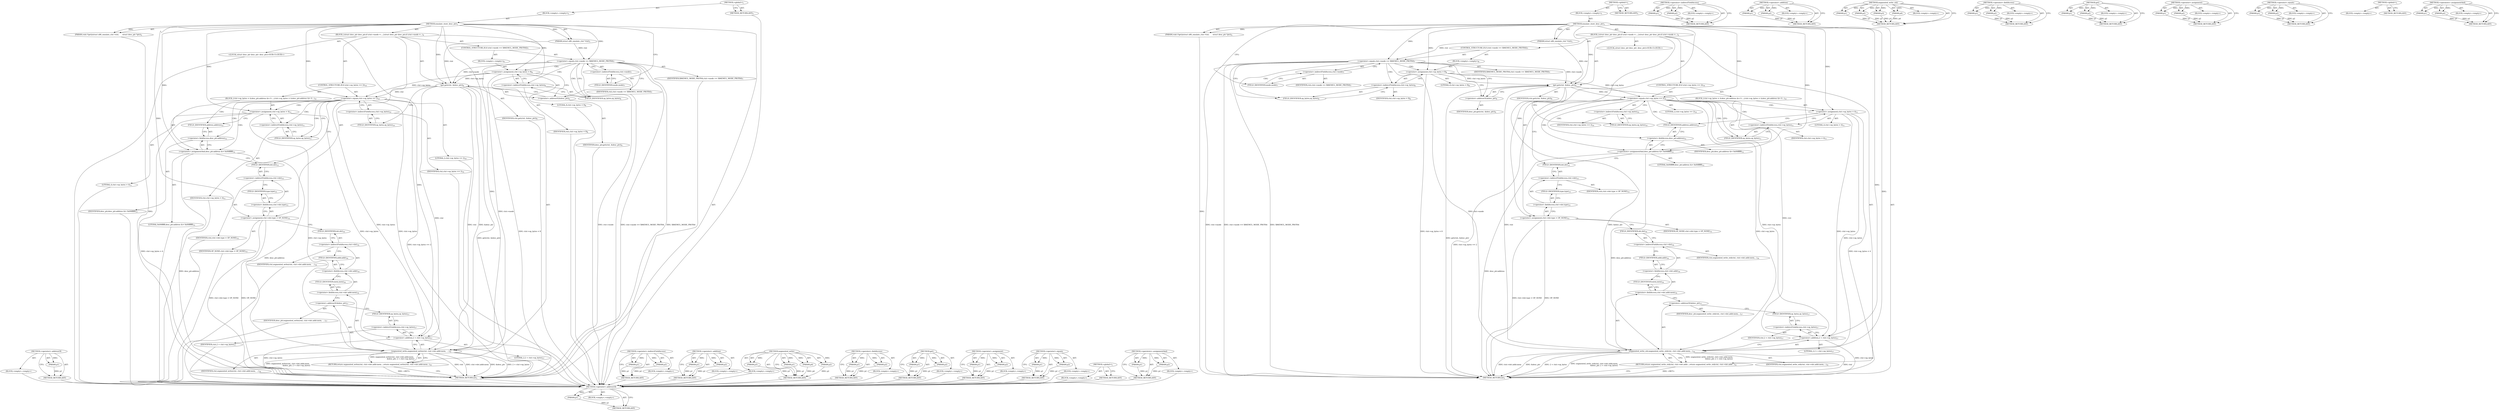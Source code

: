 digraph "&lt;operators&gt;.assignmentAnd" {
vulnerable_111 [label=<(METHOD,&lt;operator&gt;.addressOf)>];
vulnerable_112 [label=<(PARAM,p1)>];
vulnerable_113 [label=<(BLOCK,&lt;empty&gt;,&lt;empty&gt;)>];
vulnerable_114 [label=<(METHOD_RETURN,ANY)>];
vulnerable_6 [label=<(METHOD,&lt;global&gt;)<SUB>1</SUB>>];
vulnerable_7 [label=<(BLOCK,&lt;empty&gt;,&lt;empty&gt;)<SUB>1</SUB>>];
vulnerable_8 [label=<(METHOD,emulate_store_desc_ptr)<SUB>1</SUB>>];
vulnerable_9 [label=<(PARAM,struct x86_emulate_ctxt *ctxt)<SUB>1</SUB>>];
vulnerable_10 [label=<(PARAM,void (*get)(struct x86_emulate_ctxt *ctxt,
					      struct desc_ptr *ptr))<SUB>2</SUB>>];
vulnerable_11 [label=<(BLOCK,{
	struct desc_ptr desc_ptr;

	if (ctxt-&gt;mode =...,{
	struct desc_ptr desc_ptr;

	if (ctxt-&gt;mode =...)<SUB>4</SUB>>];
vulnerable_12 [label="<(LOCAL,struct desc_ptr desc_ptr: desc_ptr)<SUB>5</SUB>>"];
vulnerable_13 [label=<(CONTROL_STRUCTURE,IF,if (ctxt-&gt;mode == X86EMUL_MODE_PROT64))<SUB>7</SUB>>];
vulnerable_14 [label=<(&lt;operator&gt;.equals,ctxt-&gt;mode == X86EMUL_MODE_PROT64)<SUB>7</SUB>>];
vulnerable_15 [label=<(&lt;operator&gt;.indirectFieldAccess,ctxt-&gt;mode)<SUB>7</SUB>>];
vulnerable_16 [label=<(IDENTIFIER,ctxt,ctxt-&gt;mode == X86EMUL_MODE_PROT64)<SUB>7</SUB>>];
vulnerable_17 [label=<(FIELD_IDENTIFIER,mode,mode)<SUB>7</SUB>>];
vulnerable_18 [label=<(IDENTIFIER,X86EMUL_MODE_PROT64,ctxt-&gt;mode == X86EMUL_MODE_PROT64)<SUB>7</SUB>>];
vulnerable_19 [label=<(BLOCK,&lt;empty&gt;,&lt;empty&gt;)<SUB>8</SUB>>];
vulnerable_20 [label=<(&lt;operator&gt;.assignment,ctxt-&gt;op_bytes = 8)<SUB>8</SUB>>];
vulnerable_21 [label=<(&lt;operator&gt;.indirectFieldAccess,ctxt-&gt;op_bytes)<SUB>8</SUB>>];
vulnerable_22 [label=<(IDENTIFIER,ctxt,ctxt-&gt;op_bytes = 8)<SUB>8</SUB>>];
vulnerable_23 [label=<(FIELD_IDENTIFIER,op_bytes,op_bytes)<SUB>8</SUB>>];
vulnerable_24 [label=<(LITERAL,8,ctxt-&gt;op_bytes = 8)<SUB>8</SUB>>];
vulnerable_25 [label=<(get,get(ctxt, &amp;desc_ptr))<SUB>9</SUB>>];
vulnerable_26 [label=<(IDENTIFIER,ctxt,get(ctxt, &amp;desc_ptr))<SUB>9</SUB>>];
vulnerable_27 [label=<(&lt;operator&gt;.addressOf,&amp;desc_ptr)<SUB>9</SUB>>];
vulnerable_28 [label=<(IDENTIFIER,desc_ptr,get(ctxt, &amp;desc_ptr))<SUB>9</SUB>>];
vulnerable_29 [label=<(CONTROL_STRUCTURE,IF,if (ctxt-&gt;op_bytes == 2))<SUB>10</SUB>>];
vulnerable_30 [label=<(&lt;operator&gt;.equals,ctxt-&gt;op_bytes == 2)<SUB>10</SUB>>];
vulnerable_31 [label=<(&lt;operator&gt;.indirectFieldAccess,ctxt-&gt;op_bytes)<SUB>10</SUB>>];
vulnerable_32 [label=<(IDENTIFIER,ctxt,ctxt-&gt;op_bytes == 2)<SUB>10</SUB>>];
vulnerable_33 [label=<(FIELD_IDENTIFIER,op_bytes,op_bytes)<SUB>10</SUB>>];
vulnerable_34 [label=<(LITERAL,2,ctxt-&gt;op_bytes == 2)<SUB>10</SUB>>];
vulnerable_35 [label=<(BLOCK,{
		ctxt-&gt;op_bytes = 4;
		desc_ptr.address &amp;= 0...,{
		ctxt-&gt;op_bytes = 4;
		desc_ptr.address &amp;= 0...)<SUB>10</SUB>>];
vulnerable_36 [label=<(&lt;operator&gt;.assignment,ctxt-&gt;op_bytes = 4)<SUB>11</SUB>>];
vulnerable_37 [label=<(&lt;operator&gt;.indirectFieldAccess,ctxt-&gt;op_bytes)<SUB>11</SUB>>];
vulnerable_38 [label=<(IDENTIFIER,ctxt,ctxt-&gt;op_bytes = 4)<SUB>11</SUB>>];
vulnerable_39 [label=<(FIELD_IDENTIFIER,op_bytes,op_bytes)<SUB>11</SUB>>];
vulnerable_40 [label=<(LITERAL,4,ctxt-&gt;op_bytes = 4)<SUB>11</SUB>>];
vulnerable_41 [label=<(&lt;operators&gt;.assignmentAnd,desc_ptr.address &amp;= 0x00ffffff)<SUB>12</SUB>>];
vulnerable_42 [label=<(&lt;operator&gt;.fieldAccess,desc_ptr.address)<SUB>12</SUB>>];
vulnerable_43 [label=<(IDENTIFIER,desc_ptr,desc_ptr.address &amp;= 0x00ffffff)<SUB>12</SUB>>];
vulnerable_44 [label=<(FIELD_IDENTIFIER,address,address)<SUB>12</SUB>>];
vulnerable_45 [label=<(LITERAL,0x00ffffff,desc_ptr.address &amp;= 0x00ffffff)<SUB>12</SUB>>];
vulnerable_46 [label=<(&lt;operator&gt;.assignment,ctxt-&gt;dst.type = OP_NONE)<SUB>15</SUB>>];
vulnerable_47 [label=<(&lt;operator&gt;.fieldAccess,ctxt-&gt;dst.type)<SUB>15</SUB>>];
vulnerable_48 [label=<(&lt;operator&gt;.indirectFieldAccess,ctxt-&gt;dst)<SUB>15</SUB>>];
vulnerable_49 [label=<(IDENTIFIER,ctxt,ctxt-&gt;dst.type = OP_NONE)<SUB>15</SUB>>];
vulnerable_50 [label=<(FIELD_IDENTIFIER,dst,dst)<SUB>15</SUB>>];
vulnerable_51 [label=<(FIELD_IDENTIFIER,type,type)<SUB>15</SUB>>];
vulnerable_52 [label=<(IDENTIFIER,OP_NONE,ctxt-&gt;dst.type = OP_NONE)<SUB>15</SUB>>];
vulnerable_53 [label=<(RETURN,return segmented_write(ctxt, ctxt-&gt;dst.addr.mem...,return segmented_write(ctxt, ctxt-&gt;dst.addr.mem...)<SUB>16</SUB>>];
vulnerable_54 [label=<(segmented_write,segmented_write(ctxt, ctxt-&gt;dst.addr.mem,
			  ...)<SUB>16</SUB>>];
vulnerable_55 [label=<(IDENTIFIER,ctxt,segmented_write(ctxt, ctxt-&gt;dst.addr.mem,
			  ...)<SUB>16</SUB>>];
vulnerable_56 [label=<(&lt;operator&gt;.fieldAccess,ctxt-&gt;dst.addr.mem)<SUB>16</SUB>>];
vulnerable_57 [label=<(&lt;operator&gt;.fieldAccess,ctxt-&gt;dst.addr)<SUB>16</SUB>>];
vulnerable_58 [label=<(&lt;operator&gt;.indirectFieldAccess,ctxt-&gt;dst)<SUB>16</SUB>>];
vulnerable_59 [label=<(IDENTIFIER,ctxt,segmented_write(ctxt, ctxt-&gt;dst.addr.mem,
			  ...)<SUB>16</SUB>>];
vulnerable_60 [label=<(FIELD_IDENTIFIER,dst,dst)<SUB>16</SUB>>];
vulnerable_61 [label=<(FIELD_IDENTIFIER,addr,addr)<SUB>16</SUB>>];
vulnerable_62 [label=<(FIELD_IDENTIFIER,mem,mem)<SUB>16</SUB>>];
vulnerable_63 [label=<(&lt;operator&gt;.addressOf,&amp;desc_ptr)<SUB>17</SUB>>];
vulnerable_64 [label=<(IDENTIFIER,desc_ptr,segmented_write(ctxt, ctxt-&gt;dst.addr.mem,
			  ...)<SUB>17</SUB>>];
vulnerable_65 [label=<(&lt;operator&gt;.addition,2 + ctxt-&gt;op_bytes)<SUB>17</SUB>>];
vulnerable_66 [label=<(LITERAL,2,2 + ctxt-&gt;op_bytes)<SUB>17</SUB>>];
vulnerable_67 [label=<(&lt;operator&gt;.indirectFieldAccess,ctxt-&gt;op_bytes)<SUB>17</SUB>>];
vulnerable_68 [label=<(IDENTIFIER,ctxt,2 + ctxt-&gt;op_bytes)<SUB>17</SUB>>];
vulnerable_69 [label=<(FIELD_IDENTIFIER,op_bytes,op_bytes)<SUB>17</SUB>>];
vulnerable_70 [label=<(METHOD_RETURN,int)<SUB>1</SUB>>];
vulnerable_72 [label=<(METHOD_RETURN,ANY)<SUB>1</SUB>>];
vulnerable_96 [label=<(METHOD,&lt;operator&gt;.indirectFieldAccess)>];
vulnerable_97 [label=<(PARAM,p1)>];
vulnerable_98 [label=<(PARAM,p2)>];
vulnerable_99 [label=<(BLOCK,&lt;empty&gt;,&lt;empty&gt;)>];
vulnerable_100 [label=<(METHOD_RETURN,ANY)>];
vulnerable_132 [label=<(METHOD,&lt;operator&gt;.addition)>];
vulnerable_133 [label=<(PARAM,p1)>];
vulnerable_134 [label=<(PARAM,p2)>];
vulnerable_135 [label=<(BLOCK,&lt;empty&gt;,&lt;empty&gt;)>];
vulnerable_136 [label=<(METHOD_RETURN,ANY)>];
vulnerable_125 [label=<(METHOD,segmented_write)>];
vulnerable_126 [label=<(PARAM,p1)>];
vulnerable_127 [label=<(PARAM,p2)>];
vulnerable_128 [label=<(PARAM,p3)>];
vulnerable_129 [label=<(PARAM,p4)>];
vulnerable_130 [label=<(BLOCK,&lt;empty&gt;,&lt;empty&gt;)>];
vulnerable_131 [label=<(METHOD_RETURN,ANY)>];
vulnerable_120 [label=<(METHOD,&lt;operator&gt;.fieldAccess)>];
vulnerable_121 [label=<(PARAM,p1)>];
vulnerable_122 [label=<(PARAM,p2)>];
vulnerable_123 [label=<(BLOCK,&lt;empty&gt;,&lt;empty&gt;)>];
vulnerable_124 [label=<(METHOD_RETURN,ANY)>];
vulnerable_106 [label=<(METHOD,get)>];
vulnerable_107 [label=<(PARAM,p1)>];
vulnerable_108 [label=<(PARAM,p2)>];
vulnerable_109 [label=<(BLOCK,&lt;empty&gt;,&lt;empty&gt;)>];
vulnerable_110 [label=<(METHOD_RETURN,ANY)>];
vulnerable_101 [label=<(METHOD,&lt;operator&gt;.assignment)>];
vulnerable_102 [label=<(PARAM,p1)>];
vulnerable_103 [label=<(PARAM,p2)>];
vulnerable_104 [label=<(BLOCK,&lt;empty&gt;,&lt;empty&gt;)>];
vulnerable_105 [label=<(METHOD_RETURN,ANY)>];
vulnerable_91 [label=<(METHOD,&lt;operator&gt;.equals)>];
vulnerable_92 [label=<(PARAM,p1)>];
vulnerable_93 [label=<(PARAM,p2)>];
vulnerable_94 [label=<(BLOCK,&lt;empty&gt;,&lt;empty&gt;)>];
vulnerable_95 [label=<(METHOD_RETURN,ANY)>];
vulnerable_85 [label=<(METHOD,&lt;global&gt;)<SUB>1</SUB>>];
vulnerable_86 [label=<(BLOCK,&lt;empty&gt;,&lt;empty&gt;)>];
vulnerable_87 [label=<(METHOD_RETURN,ANY)>];
vulnerable_115 [label=<(METHOD,&lt;operators&gt;.assignmentAnd)>];
vulnerable_116 [label=<(PARAM,p1)>];
vulnerable_117 [label=<(PARAM,p2)>];
vulnerable_118 [label=<(BLOCK,&lt;empty&gt;,&lt;empty&gt;)>];
vulnerable_119 [label=<(METHOD_RETURN,ANY)>];
fixed_111 [label=<(METHOD,&lt;operator&gt;.addressOf)>];
fixed_112 [label=<(PARAM,p1)>];
fixed_113 [label=<(BLOCK,&lt;empty&gt;,&lt;empty&gt;)>];
fixed_114 [label=<(METHOD_RETURN,ANY)>];
fixed_6 [label=<(METHOD,&lt;global&gt;)<SUB>1</SUB>>];
fixed_7 [label=<(BLOCK,&lt;empty&gt;,&lt;empty&gt;)<SUB>1</SUB>>];
fixed_8 [label=<(METHOD,emulate_store_desc_ptr)<SUB>1</SUB>>];
fixed_9 [label=<(PARAM,struct x86_emulate_ctxt *ctxt)<SUB>1</SUB>>];
fixed_10 [label=<(PARAM,void (*get)(struct x86_emulate_ctxt *ctxt,
					      struct desc_ptr *ptr))<SUB>2</SUB>>];
fixed_11 [label=<(BLOCK,{
	struct desc_ptr desc_ptr;

	if (ctxt-&gt;mode =...,{
	struct desc_ptr desc_ptr;

	if (ctxt-&gt;mode =...)<SUB>4</SUB>>];
fixed_12 [label="<(LOCAL,struct desc_ptr desc_ptr: desc_ptr)<SUB>5</SUB>>"];
fixed_13 [label=<(CONTROL_STRUCTURE,IF,if (ctxt-&gt;mode == X86EMUL_MODE_PROT64))<SUB>7</SUB>>];
fixed_14 [label=<(&lt;operator&gt;.equals,ctxt-&gt;mode == X86EMUL_MODE_PROT64)<SUB>7</SUB>>];
fixed_15 [label=<(&lt;operator&gt;.indirectFieldAccess,ctxt-&gt;mode)<SUB>7</SUB>>];
fixed_16 [label=<(IDENTIFIER,ctxt,ctxt-&gt;mode == X86EMUL_MODE_PROT64)<SUB>7</SUB>>];
fixed_17 [label=<(FIELD_IDENTIFIER,mode,mode)<SUB>7</SUB>>];
fixed_18 [label=<(IDENTIFIER,X86EMUL_MODE_PROT64,ctxt-&gt;mode == X86EMUL_MODE_PROT64)<SUB>7</SUB>>];
fixed_19 [label=<(BLOCK,&lt;empty&gt;,&lt;empty&gt;)<SUB>8</SUB>>];
fixed_20 [label=<(&lt;operator&gt;.assignment,ctxt-&gt;op_bytes = 8)<SUB>8</SUB>>];
fixed_21 [label=<(&lt;operator&gt;.indirectFieldAccess,ctxt-&gt;op_bytes)<SUB>8</SUB>>];
fixed_22 [label=<(IDENTIFIER,ctxt,ctxt-&gt;op_bytes = 8)<SUB>8</SUB>>];
fixed_23 [label=<(FIELD_IDENTIFIER,op_bytes,op_bytes)<SUB>8</SUB>>];
fixed_24 [label=<(LITERAL,8,ctxt-&gt;op_bytes = 8)<SUB>8</SUB>>];
fixed_25 [label=<(get,get(ctxt, &amp;desc_ptr))<SUB>9</SUB>>];
fixed_26 [label=<(IDENTIFIER,ctxt,get(ctxt, &amp;desc_ptr))<SUB>9</SUB>>];
fixed_27 [label=<(&lt;operator&gt;.addressOf,&amp;desc_ptr)<SUB>9</SUB>>];
fixed_28 [label=<(IDENTIFIER,desc_ptr,get(ctxt, &amp;desc_ptr))<SUB>9</SUB>>];
fixed_29 [label=<(CONTROL_STRUCTURE,IF,if (ctxt-&gt;op_bytes == 2))<SUB>10</SUB>>];
fixed_30 [label=<(&lt;operator&gt;.equals,ctxt-&gt;op_bytes == 2)<SUB>10</SUB>>];
fixed_31 [label=<(&lt;operator&gt;.indirectFieldAccess,ctxt-&gt;op_bytes)<SUB>10</SUB>>];
fixed_32 [label=<(IDENTIFIER,ctxt,ctxt-&gt;op_bytes == 2)<SUB>10</SUB>>];
fixed_33 [label=<(FIELD_IDENTIFIER,op_bytes,op_bytes)<SUB>10</SUB>>];
fixed_34 [label=<(LITERAL,2,ctxt-&gt;op_bytes == 2)<SUB>10</SUB>>];
fixed_35 [label=<(BLOCK,{
		ctxt-&gt;op_bytes = 4;
		desc_ptr.address &amp;= 0...,{
		ctxt-&gt;op_bytes = 4;
		desc_ptr.address &amp;= 0...)<SUB>10</SUB>>];
fixed_36 [label=<(&lt;operator&gt;.assignment,ctxt-&gt;op_bytes = 4)<SUB>11</SUB>>];
fixed_37 [label=<(&lt;operator&gt;.indirectFieldAccess,ctxt-&gt;op_bytes)<SUB>11</SUB>>];
fixed_38 [label=<(IDENTIFIER,ctxt,ctxt-&gt;op_bytes = 4)<SUB>11</SUB>>];
fixed_39 [label=<(FIELD_IDENTIFIER,op_bytes,op_bytes)<SUB>11</SUB>>];
fixed_40 [label=<(LITERAL,4,ctxt-&gt;op_bytes = 4)<SUB>11</SUB>>];
fixed_41 [label=<(&lt;operators&gt;.assignmentAnd,desc_ptr.address &amp;= 0x00ffffff)<SUB>12</SUB>>];
fixed_42 [label=<(&lt;operator&gt;.fieldAccess,desc_ptr.address)<SUB>12</SUB>>];
fixed_43 [label=<(IDENTIFIER,desc_ptr,desc_ptr.address &amp;= 0x00ffffff)<SUB>12</SUB>>];
fixed_44 [label=<(FIELD_IDENTIFIER,address,address)<SUB>12</SUB>>];
fixed_45 [label=<(LITERAL,0x00ffffff,desc_ptr.address &amp;= 0x00ffffff)<SUB>12</SUB>>];
fixed_46 [label=<(&lt;operator&gt;.assignment,ctxt-&gt;dst.type = OP_NONE)<SUB>15</SUB>>];
fixed_47 [label=<(&lt;operator&gt;.fieldAccess,ctxt-&gt;dst.type)<SUB>15</SUB>>];
fixed_48 [label=<(&lt;operator&gt;.indirectFieldAccess,ctxt-&gt;dst)<SUB>15</SUB>>];
fixed_49 [label=<(IDENTIFIER,ctxt,ctxt-&gt;dst.type = OP_NONE)<SUB>15</SUB>>];
fixed_50 [label=<(FIELD_IDENTIFIER,dst,dst)<SUB>15</SUB>>];
fixed_51 [label=<(FIELD_IDENTIFIER,type,type)<SUB>15</SUB>>];
fixed_52 [label=<(IDENTIFIER,OP_NONE,ctxt-&gt;dst.type = OP_NONE)<SUB>15</SUB>>];
fixed_53 [label=<(RETURN,return segmented_write_std(ctxt, ctxt-&gt;dst.addr...,return segmented_write_std(ctxt, ctxt-&gt;dst.addr...)<SUB>16</SUB>>];
fixed_54 [label=<(segmented_write_std,segmented_write_std(ctxt, ctxt-&gt;dst.addr.mem,
	...)<SUB>16</SUB>>];
fixed_55 [label=<(IDENTIFIER,ctxt,segmented_write_std(ctxt, ctxt-&gt;dst.addr.mem,
	...)<SUB>16</SUB>>];
fixed_56 [label=<(&lt;operator&gt;.fieldAccess,ctxt-&gt;dst.addr.mem)<SUB>16</SUB>>];
fixed_57 [label=<(&lt;operator&gt;.fieldAccess,ctxt-&gt;dst.addr)<SUB>16</SUB>>];
fixed_58 [label=<(&lt;operator&gt;.indirectFieldAccess,ctxt-&gt;dst)<SUB>16</SUB>>];
fixed_59 [label=<(IDENTIFIER,ctxt,segmented_write_std(ctxt, ctxt-&gt;dst.addr.mem,
	...)<SUB>16</SUB>>];
fixed_60 [label=<(FIELD_IDENTIFIER,dst,dst)<SUB>16</SUB>>];
fixed_61 [label=<(FIELD_IDENTIFIER,addr,addr)<SUB>16</SUB>>];
fixed_62 [label=<(FIELD_IDENTIFIER,mem,mem)<SUB>16</SUB>>];
fixed_63 [label=<(&lt;operator&gt;.addressOf,&amp;desc_ptr)<SUB>17</SUB>>];
fixed_64 [label=<(IDENTIFIER,desc_ptr,segmented_write_std(ctxt, ctxt-&gt;dst.addr.mem,
	...)<SUB>17</SUB>>];
fixed_65 [label=<(&lt;operator&gt;.addition,2 + ctxt-&gt;op_bytes)<SUB>17</SUB>>];
fixed_66 [label=<(LITERAL,2,2 + ctxt-&gt;op_bytes)<SUB>17</SUB>>];
fixed_67 [label=<(&lt;operator&gt;.indirectFieldAccess,ctxt-&gt;op_bytes)<SUB>17</SUB>>];
fixed_68 [label=<(IDENTIFIER,ctxt,2 + ctxt-&gt;op_bytes)<SUB>17</SUB>>];
fixed_69 [label=<(FIELD_IDENTIFIER,op_bytes,op_bytes)<SUB>17</SUB>>];
fixed_70 [label=<(METHOD_RETURN,int)<SUB>1</SUB>>];
fixed_72 [label=<(METHOD_RETURN,ANY)<SUB>1</SUB>>];
fixed_96 [label=<(METHOD,&lt;operator&gt;.indirectFieldAccess)>];
fixed_97 [label=<(PARAM,p1)>];
fixed_98 [label=<(PARAM,p2)>];
fixed_99 [label=<(BLOCK,&lt;empty&gt;,&lt;empty&gt;)>];
fixed_100 [label=<(METHOD_RETURN,ANY)>];
fixed_132 [label=<(METHOD,&lt;operator&gt;.addition)>];
fixed_133 [label=<(PARAM,p1)>];
fixed_134 [label=<(PARAM,p2)>];
fixed_135 [label=<(BLOCK,&lt;empty&gt;,&lt;empty&gt;)>];
fixed_136 [label=<(METHOD_RETURN,ANY)>];
fixed_125 [label=<(METHOD,segmented_write_std)>];
fixed_126 [label=<(PARAM,p1)>];
fixed_127 [label=<(PARAM,p2)>];
fixed_128 [label=<(PARAM,p3)>];
fixed_129 [label=<(PARAM,p4)>];
fixed_130 [label=<(BLOCK,&lt;empty&gt;,&lt;empty&gt;)>];
fixed_131 [label=<(METHOD_RETURN,ANY)>];
fixed_120 [label=<(METHOD,&lt;operator&gt;.fieldAccess)>];
fixed_121 [label=<(PARAM,p1)>];
fixed_122 [label=<(PARAM,p2)>];
fixed_123 [label=<(BLOCK,&lt;empty&gt;,&lt;empty&gt;)>];
fixed_124 [label=<(METHOD_RETURN,ANY)>];
fixed_106 [label=<(METHOD,get)>];
fixed_107 [label=<(PARAM,p1)>];
fixed_108 [label=<(PARAM,p2)>];
fixed_109 [label=<(BLOCK,&lt;empty&gt;,&lt;empty&gt;)>];
fixed_110 [label=<(METHOD_RETURN,ANY)>];
fixed_101 [label=<(METHOD,&lt;operator&gt;.assignment)>];
fixed_102 [label=<(PARAM,p1)>];
fixed_103 [label=<(PARAM,p2)>];
fixed_104 [label=<(BLOCK,&lt;empty&gt;,&lt;empty&gt;)>];
fixed_105 [label=<(METHOD_RETURN,ANY)>];
fixed_91 [label=<(METHOD,&lt;operator&gt;.equals)>];
fixed_92 [label=<(PARAM,p1)>];
fixed_93 [label=<(PARAM,p2)>];
fixed_94 [label=<(BLOCK,&lt;empty&gt;,&lt;empty&gt;)>];
fixed_95 [label=<(METHOD_RETURN,ANY)>];
fixed_85 [label=<(METHOD,&lt;global&gt;)<SUB>1</SUB>>];
fixed_86 [label=<(BLOCK,&lt;empty&gt;,&lt;empty&gt;)>];
fixed_87 [label=<(METHOD_RETURN,ANY)>];
fixed_115 [label=<(METHOD,&lt;operators&gt;.assignmentAnd)>];
fixed_116 [label=<(PARAM,p1)>];
fixed_117 [label=<(PARAM,p2)>];
fixed_118 [label=<(BLOCK,&lt;empty&gt;,&lt;empty&gt;)>];
fixed_119 [label=<(METHOD_RETURN,ANY)>];
vulnerable_111 -> vulnerable_112  [key=0, label="AST: "];
vulnerable_111 -> vulnerable_112  [key=1, label="DDG: "];
vulnerable_111 -> vulnerable_113  [key=0, label="AST: "];
vulnerable_111 -> vulnerable_114  [key=0, label="AST: "];
vulnerable_111 -> vulnerable_114  [key=1, label="CFG: "];
vulnerable_112 -> vulnerable_114  [key=0, label="DDG: p1"];
vulnerable_113 -> fixed_111  [key=0];
vulnerable_114 -> fixed_111  [key=0];
vulnerable_6 -> vulnerable_7  [key=0, label="AST: "];
vulnerable_6 -> vulnerable_72  [key=0, label="AST: "];
vulnerable_6 -> vulnerable_72  [key=1, label="CFG: "];
vulnerable_7 -> vulnerable_8  [key=0, label="AST: "];
vulnerable_8 -> vulnerable_9  [key=0, label="AST: "];
vulnerable_8 -> vulnerable_9  [key=1, label="DDG: "];
vulnerable_8 -> vulnerable_10  [key=0, label="AST: "];
vulnerable_8 -> vulnerable_10  [key=1, label="DDG: "];
vulnerable_8 -> vulnerable_11  [key=0, label="AST: "];
vulnerable_8 -> vulnerable_70  [key=0, label="AST: "];
vulnerable_8 -> vulnerable_17  [key=0, label="CFG: "];
vulnerable_8 -> vulnerable_46  [key=0, label="DDG: "];
vulnerable_8 -> vulnerable_25  [key=0, label="DDG: "];
vulnerable_8 -> vulnerable_14  [key=0, label="DDG: "];
vulnerable_8 -> vulnerable_20  [key=0, label="DDG: "];
vulnerable_8 -> vulnerable_30  [key=0, label="DDG: "];
vulnerable_8 -> vulnerable_36  [key=0, label="DDG: "];
vulnerable_8 -> vulnerable_41  [key=0, label="DDG: "];
vulnerable_8 -> vulnerable_54  [key=0, label="DDG: "];
vulnerable_8 -> vulnerable_65  [key=0, label="DDG: "];
vulnerable_9 -> vulnerable_25  [key=0, label="DDG: ctxt"];
vulnerable_9 -> vulnerable_14  [key=0, label="DDG: ctxt"];
vulnerable_10 -> vulnerable_70  [key=0, label="DDG: "];
vulnerable_11 -> vulnerable_12  [key=0, label="AST: "];
vulnerable_11 -> vulnerable_13  [key=0, label="AST: "];
vulnerable_11 -> vulnerable_25  [key=0, label="AST: "];
vulnerable_11 -> vulnerable_29  [key=0, label="AST: "];
vulnerable_11 -> vulnerable_46  [key=0, label="AST: "];
vulnerable_11 -> vulnerable_53  [key=0, label="AST: "];
vulnerable_12 -> fixed_111  [key=0];
vulnerable_13 -> vulnerable_14  [key=0, label="AST: "];
vulnerable_13 -> vulnerable_19  [key=0, label="AST: "];
vulnerable_14 -> vulnerable_15  [key=0, label="AST: "];
vulnerable_14 -> vulnerable_18  [key=0, label="AST: "];
vulnerable_14 -> vulnerable_23  [key=0, label="CFG: "];
vulnerable_14 -> vulnerable_23  [key=1, label="CDG: "];
vulnerable_14 -> vulnerable_27  [key=0, label="CFG: "];
vulnerable_14 -> vulnerable_70  [key=0, label="DDG: ctxt-&gt;mode"];
vulnerable_14 -> vulnerable_70  [key=1, label="DDG: ctxt-&gt;mode == X86EMUL_MODE_PROT64"];
vulnerable_14 -> vulnerable_70  [key=2, label="DDG: X86EMUL_MODE_PROT64"];
vulnerable_14 -> vulnerable_25  [key=0, label="DDG: ctxt-&gt;mode"];
vulnerable_14 -> vulnerable_54  [key=0, label="DDG: ctxt-&gt;mode"];
vulnerable_14 -> vulnerable_21  [key=0, label="CDG: "];
vulnerable_14 -> vulnerable_20  [key=0, label="CDG: "];
vulnerable_15 -> vulnerable_16  [key=0, label="AST: "];
vulnerable_15 -> vulnerable_17  [key=0, label="AST: "];
vulnerable_15 -> vulnerable_14  [key=0, label="CFG: "];
vulnerable_16 -> fixed_111  [key=0];
vulnerable_17 -> vulnerable_15  [key=0, label="CFG: "];
vulnerable_18 -> fixed_111  [key=0];
vulnerable_19 -> vulnerable_20  [key=0, label="AST: "];
vulnerable_20 -> vulnerable_21  [key=0, label="AST: "];
vulnerable_20 -> vulnerable_24  [key=0, label="AST: "];
vulnerable_20 -> vulnerable_27  [key=0, label="CFG: "];
vulnerable_20 -> vulnerable_70  [key=0, label="DDG: ctxt-&gt;op_bytes = 8"];
vulnerable_20 -> vulnerable_25  [key=0, label="DDG: ctxt-&gt;op_bytes"];
vulnerable_20 -> vulnerable_30  [key=0, label="DDG: ctxt-&gt;op_bytes"];
vulnerable_21 -> vulnerable_22  [key=0, label="AST: "];
vulnerable_21 -> vulnerable_23  [key=0, label="AST: "];
vulnerable_21 -> vulnerable_20  [key=0, label="CFG: "];
vulnerable_22 -> fixed_111  [key=0];
vulnerable_23 -> vulnerable_21  [key=0, label="CFG: "];
vulnerable_24 -> fixed_111  [key=0];
vulnerable_25 -> vulnerable_26  [key=0, label="AST: "];
vulnerable_25 -> vulnerable_27  [key=0, label="AST: "];
vulnerable_25 -> vulnerable_33  [key=0, label="CFG: "];
vulnerable_25 -> vulnerable_70  [key=0, label="DDG: get(ctxt, &amp;desc_ptr)"];
vulnerable_25 -> vulnerable_30  [key=0, label="DDG: ctxt"];
vulnerable_25 -> vulnerable_54  [key=0, label="DDG: ctxt"];
vulnerable_25 -> vulnerable_54  [key=1, label="DDG: &amp;desc_ptr"];
vulnerable_25 -> vulnerable_65  [key=0, label="DDG: ctxt"];
vulnerable_26 -> fixed_111  [key=0];
vulnerable_27 -> vulnerable_28  [key=0, label="AST: "];
vulnerable_27 -> vulnerable_25  [key=0, label="CFG: "];
vulnerable_28 -> fixed_111  [key=0];
vulnerable_29 -> vulnerable_30  [key=0, label="AST: "];
vulnerable_29 -> vulnerable_35  [key=0, label="AST: "];
vulnerable_30 -> vulnerable_31  [key=0, label="AST: "];
vulnerable_30 -> vulnerable_34  [key=0, label="AST: "];
vulnerable_30 -> vulnerable_39  [key=0, label="CFG: "];
vulnerable_30 -> vulnerable_39  [key=1, label="CDG: "];
vulnerable_30 -> vulnerable_50  [key=0, label="CFG: "];
vulnerable_30 -> vulnerable_70  [key=0, label="DDG: ctxt-&gt;op_bytes == 2"];
vulnerable_30 -> vulnerable_54  [key=0, label="DDG: ctxt-&gt;op_bytes"];
vulnerable_30 -> vulnerable_65  [key=0, label="DDG: ctxt-&gt;op_bytes"];
vulnerable_30 -> vulnerable_42  [key=0, label="CDG: "];
vulnerable_30 -> vulnerable_36  [key=0, label="CDG: "];
vulnerable_30 -> vulnerable_44  [key=0, label="CDG: "];
vulnerable_30 -> vulnerable_37  [key=0, label="CDG: "];
vulnerable_30 -> vulnerable_41  [key=0, label="CDG: "];
vulnerable_31 -> vulnerable_32  [key=0, label="AST: "];
vulnerable_31 -> vulnerable_33  [key=0, label="AST: "];
vulnerable_31 -> vulnerable_30  [key=0, label="CFG: "];
vulnerable_32 -> fixed_111  [key=0];
vulnerable_33 -> vulnerable_31  [key=0, label="CFG: "];
vulnerable_34 -> fixed_111  [key=0];
vulnerable_35 -> vulnerable_36  [key=0, label="AST: "];
vulnerable_35 -> vulnerable_41  [key=0, label="AST: "];
vulnerable_36 -> vulnerable_37  [key=0, label="AST: "];
vulnerable_36 -> vulnerable_40  [key=0, label="AST: "];
vulnerable_36 -> vulnerable_44  [key=0, label="CFG: "];
vulnerable_36 -> vulnerable_70  [key=0, label="DDG: ctxt-&gt;op_bytes = 4"];
vulnerable_36 -> vulnerable_54  [key=0, label="DDG: ctxt-&gt;op_bytes"];
vulnerable_36 -> vulnerable_65  [key=0, label="DDG: ctxt-&gt;op_bytes"];
vulnerable_37 -> vulnerable_38  [key=0, label="AST: "];
vulnerable_37 -> vulnerable_39  [key=0, label="AST: "];
vulnerable_37 -> vulnerable_36  [key=0, label="CFG: "];
vulnerable_38 -> fixed_111  [key=0];
vulnerable_39 -> vulnerable_37  [key=0, label="CFG: "];
vulnerable_40 -> fixed_111  [key=0];
vulnerable_41 -> vulnerable_42  [key=0, label="AST: "];
vulnerable_41 -> vulnerable_45  [key=0, label="AST: "];
vulnerable_41 -> vulnerable_50  [key=0, label="CFG: "];
vulnerable_41 -> vulnerable_70  [key=0, label="DDG: desc_ptr.address"];
vulnerable_41 -> vulnerable_54  [key=0, label="DDG: desc_ptr.address"];
vulnerable_42 -> vulnerable_43  [key=0, label="AST: "];
vulnerable_42 -> vulnerable_44  [key=0, label="AST: "];
vulnerable_42 -> vulnerable_41  [key=0, label="CFG: "];
vulnerable_43 -> fixed_111  [key=0];
vulnerable_44 -> vulnerable_42  [key=0, label="CFG: "];
vulnerable_45 -> fixed_111  [key=0];
vulnerable_46 -> vulnerable_47  [key=0, label="AST: "];
vulnerable_46 -> vulnerable_52  [key=0, label="AST: "];
vulnerable_46 -> vulnerable_60  [key=0, label="CFG: "];
vulnerable_46 -> vulnerable_70  [key=0, label="DDG: ctxt-&gt;dst.type = OP_NONE"];
vulnerable_46 -> vulnerable_70  [key=1, label="DDG: OP_NONE"];
vulnerable_47 -> vulnerable_48  [key=0, label="AST: "];
vulnerable_47 -> vulnerable_51  [key=0, label="AST: "];
vulnerable_47 -> vulnerable_46  [key=0, label="CFG: "];
vulnerable_48 -> vulnerable_49  [key=0, label="AST: "];
vulnerable_48 -> vulnerable_50  [key=0, label="AST: "];
vulnerable_48 -> vulnerable_51  [key=0, label="CFG: "];
vulnerable_49 -> fixed_111  [key=0];
vulnerable_50 -> vulnerable_48  [key=0, label="CFG: "];
vulnerable_51 -> vulnerable_47  [key=0, label="CFG: "];
vulnerable_52 -> fixed_111  [key=0];
vulnerable_53 -> vulnerable_54  [key=0, label="AST: "];
vulnerable_53 -> vulnerable_70  [key=0, label="CFG: "];
vulnerable_53 -> vulnerable_70  [key=1, label="DDG: &lt;RET&gt;"];
vulnerable_54 -> vulnerable_55  [key=0, label="AST: "];
vulnerable_54 -> vulnerable_56  [key=0, label="AST: "];
vulnerable_54 -> vulnerable_63  [key=0, label="AST: "];
vulnerable_54 -> vulnerable_65  [key=0, label="AST: "];
vulnerable_54 -> vulnerable_53  [key=0, label="CFG: "];
vulnerable_54 -> vulnerable_53  [key=1, label="DDG: segmented_write(ctxt, ctxt-&gt;dst.addr.mem,
			       &amp;desc_ptr, 2 + ctxt-&gt;op_bytes)"];
vulnerable_54 -> vulnerable_70  [key=0, label="DDG: ctxt"];
vulnerable_54 -> vulnerable_70  [key=1, label="DDG: ctxt-&gt;dst.addr.mem"];
vulnerable_54 -> vulnerable_70  [key=2, label="DDG: &amp;desc_ptr"];
vulnerable_54 -> vulnerable_70  [key=3, label="DDG: 2 + ctxt-&gt;op_bytes"];
vulnerable_54 -> vulnerable_70  [key=4, label="DDG: segmented_write(ctxt, ctxt-&gt;dst.addr.mem,
			       &amp;desc_ptr, 2 + ctxt-&gt;op_bytes)"];
vulnerable_55 -> fixed_111  [key=0];
vulnerable_56 -> vulnerable_57  [key=0, label="AST: "];
vulnerable_56 -> vulnerable_62  [key=0, label="AST: "];
vulnerable_56 -> vulnerable_63  [key=0, label="CFG: "];
vulnerable_57 -> vulnerable_58  [key=0, label="AST: "];
vulnerable_57 -> vulnerable_61  [key=0, label="AST: "];
vulnerable_57 -> vulnerable_62  [key=0, label="CFG: "];
vulnerable_58 -> vulnerable_59  [key=0, label="AST: "];
vulnerable_58 -> vulnerable_60  [key=0, label="AST: "];
vulnerable_58 -> vulnerable_61  [key=0, label="CFG: "];
vulnerable_59 -> fixed_111  [key=0];
vulnerable_60 -> vulnerable_58  [key=0, label="CFG: "];
vulnerable_61 -> vulnerable_57  [key=0, label="CFG: "];
vulnerable_62 -> vulnerable_56  [key=0, label="CFG: "];
vulnerable_63 -> vulnerable_64  [key=0, label="AST: "];
vulnerable_63 -> vulnerable_69  [key=0, label="CFG: "];
vulnerable_64 -> fixed_111  [key=0];
vulnerable_65 -> vulnerable_66  [key=0, label="AST: "];
vulnerable_65 -> vulnerable_67  [key=0, label="AST: "];
vulnerable_65 -> vulnerable_54  [key=0, label="CFG: "];
vulnerable_65 -> vulnerable_70  [key=0, label="DDG: ctxt-&gt;op_bytes"];
vulnerable_66 -> fixed_111  [key=0];
vulnerable_67 -> vulnerable_68  [key=0, label="AST: "];
vulnerable_67 -> vulnerable_69  [key=0, label="AST: "];
vulnerable_67 -> vulnerable_65  [key=0, label="CFG: "];
vulnerable_68 -> fixed_111  [key=0];
vulnerable_69 -> vulnerable_67  [key=0, label="CFG: "];
vulnerable_70 -> fixed_111  [key=0];
vulnerable_72 -> fixed_111  [key=0];
vulnerable_96 -> vulnerable_97  [key=0, label="AST: "];
vulnerable_96 -> vulnerable_97  [key=1, label="DDG: "];
vulnerable_96 -> vulnerable_99  [key=0, label="AST: "];
vulnerable_96 -> vulnerable_98  [key=0, label="AST: "];
vulnerable_96 -> vulnerable_98  [key=1, label="DDG: "];
vulnerable_96 -> vulnerable_100  [key=0, label="AST: "];
vulnerable_96 -> vulnerable_100  [key=1, label="CFG: "];
vulnerable_97 -> vulnerable_100  [key=0, label="DDG: p1"];
vulnerable_98 -> vulnerable_100  [key=0, label="DDG: p2"];
vulnerable_99 -> fixed_111  [key=0];
vulnerable_100 -> fixed_111  [key=0];
vulnerable_132 -> vulnerable_133  [key=0, label="AST: "];
vulnerable_132 -> vulnerable_133  [key=1, label="DDG: "];
vulnerable_132 -> vulnerable_135  [key=0, label="AST: "];
vulnerable_132 -> vulnerable_134  [key=0, label="AST: "];
vulnerable_132 -> vulnerable_134  [key=1, label="DDG: "];
vulnerable_132 -> vulnerable_136  [key=0, label="AST: "];
vulnerable_132 -> vulnerable_136  [key=1, label="CFG: "];
vulnerable_133 -> vulnerable_136  [key=0, label="DDG: p1"];
vulnerable_134 -> vulnerable_136  [key=0, label="DDG: p2"];
vulnerable_135 -> fixed_111  [key=0];
vulnerable_136 -> fixed_111  [key=0];
vulnerable_125 -> vulnerable_126  [key=0, label="AST: "];
vulnerable_125 -> vulnerable_126  [key=1, label="DDG: "];
vulnerable_125 -> vulnerable_130  [key=0, label="AST: "];
vulnerable_125 -> vulnerable_127  [key=0, label="AST: "];
vulnerable_125 -> vulnerable_127  [key=1, label="DDG: "];
vulnerable_125 -> vulnerable_131  [key=0, label="AST: "];
vulnerable_125 -> vulnerable_131  [key=1, label="CFG: "];
vulnerable_125 -> vulnerable_128  [key=0, label="AST: "];
vulnerable_125 -> vulnerable_128  [key=1, label="DDG: "];
vulnerable_125 -> vulnerable_129  [key=0, label="AST: "];
vulnerable_125 -> vulnerable_129  [key=1, label="DDG: "];
vulnerable_126 -> vulnerable_131  [key=0, label="DDG: p1"];
vulnerable_127 -> vulnerable_131  [key=0, label="DDG: p2"];
vulnerable_128 -> vulnerable_131  [key=0, label="DDG: p3"];
vulnerable_129 -> vulnerable_131  [key=0, label="DDG: p4"];
vulnerable_130 -> fixed_111  [key=0];
vulnerable_131 -> fixed_111  [key=0];
vulnerable_120 -> vulnerable_121  [key=0, label="AST: "];
vulnerable_120 -> vulnerable_121  [key=1, label="DDG: "];
vulnerable_120 -> vulnerable_123  [key=0, label="AST: "];
vulnerable_120 -> vulnerable_122  [key=0, label="AST: "];
vulnerable_120 -> vulnerable_122  [key=1, label="DDG: "];
vulnerable_120 -> vulnerable_124  [key=0, label="AST: "];
vulnerable_120 -> vulnerable_124  [key=1, label="CFG: "];
vulnerable_121 -> vulnerable_124  [key=0, label="DDG: p1"];
vulnerable_122 -> vulnerable_124  [key=0, label="DDG: p2"];
vulnerable_123 -> fixed_111  [key=0];
vulnerable_124 -> fixed_111  [key=0];
vulnerable_106 -> vulnerable_107  [key=0, label="AST: "];
vulnerable_106 -> vulnerable_107  [key=1, label="DDG: "];
vulnerable_106 -> vulnerable_109  [key=0, label="AST: "];
vulnerable_106 -> vulnerable_108  [key=0, label="AST: "];
vulnerable_106 -> vulnerable_108  [key=1, label="DDG: "];
vulnerable_106 -> vulnerable_110  [key=0, label="AST: "];
vulnerable_106 -> vulnerable_110  [key=1, label="CFG: "];
vulnerable_107 -> vulnerable_110  [key=0, label="DDG: p1"];
vulnerable_108 -> vulnerable_110  [key=0, label="DDG: p2"];
vulnerable_109 -> fixed_111  [key=0];
vulnerable_110 -> fixed_111  [key=0];
vulnerable_101 -> vulnerable_102  [key=0, label="AST: "];
vulnerable_101 -> vulnerable_102  [key=1, label="DDG: "];
vulnerable_101 -> vulnerable_104  [key=0, label="AST: "];
vulnerable_101 -> vulnerable_103  [key=0, label="AST: "];
vulnerable_101 -> vulnerable_103  [key=1, label="DDG: "];
vulnerable_101 -> vulnerable_105  [key=0, label="AST: "];
vulnerable_101 -> vulnerable_105  [key=1, label="CFG: "];
vulnerable_102 -> vulnerable_105  [key=0, label="DDG: p1"];
vulnerable_103 -> vulnerable_105  [key=0, label="DDG: p2"];
vulnerable_104 -> fixed_111  [key=0];
vulnerable_105 -> fixed_111  [key=0];
vulnerable_91 -> vulnerable_92  [key=0, label="AST: "];
vulnerable_91 -> vulnerable_92  [key=1, label="DDG: "];
vulnerable_91 -> vulnerable_94  [key=0, label="AST: "];
vulnerable_91 -> vulnerable_93  [key=0, label="AST: "];
vulnerable_91 -> vulnerable_93  [key=1, label="DDG: "];
vulnerable_91 -> vulnerable_95  [key=0, label="AST: "];
vulnerable_91 -> vulnerable_95  [key=1, label="CFG: "];
vulnerable_92 -> vulnerable_95  [key=0, label="DDG: p1"];
vulnerable_93 -> vulnerable_95  [key=0, label="DDG: p2"];
vulnerable_94 -> fixed_111  [key=0];
vulnerable_95 -> fixed_111  [key=0];
vulnerable_85 -> vulnerable_86  [key=0, label="AST: "];
vulnerable_85 -> vulnerable_87  [key=0, label="AST: "];
vulnerable_85 -> vulnerable_87  [key=1, label="CFG: "];
vulnerable_86 -> fixed_111  [key=0];
vulnerable_87 -> fixed_111  [key=0];
vulnerable_115 -> vulnerable_116  [key=0, label="AST: "];
vulnerable_115 -> vulnerable_116  [key=1, label="DDG: "];
vulnerable_115 -> vulnerable_118  [key=0, label="AST: "];
vulnerable_115 -> vulnerable_117  [key=0, label="AST: "];
vulnerable_115 -> vulnerable_117  [key=1, label="DDG: "];
vulnerable_115 -> vulnerable_119  [key=0, label="AST: "];
vulnerable_115 -> vulnerable_119  [key=1, label="CFG: "];
vulnerable_116 -> vulnerable_119  [key=0, label="DDG: p1"];
vulnerable_117 -> vulnerable_119  [key=0, label="DDG: p2"];
vulnerable_118 -> fixed_111  [key=0];
vulnerable_119 -> fixed_111  [key=0];
fixed_111 -> fixed_112  [key=0, label="AST: "];
fixed_111 -> fixed_112  [key=1, label="DDG: "];
fixed_111 -> fixed_113  [key=0, label="AST: "];
fixed_111 -> fixed_114  [key=0, label="AST: "];
fixed_111 -> fixed_114  [key=1, label="CFG: "];
fixed_112 -> fixed_114  [key=0, label="DDG: p1"];
fixed_6 -> fixed_7  [key=0, label="AST: "];
fixed_6 -> fixed_72  [key=0, label="AST: "];
fixed_6 -> fixed_72  [key=1, label="CFG: "];
fixed_7 -> fixed_8  [key=0, label="AST: "];
fixed_8 -> fixed_9  [key=0, label="AST: "];
fixed_8 -> fixed_9  [key=1, label="DDG: "];
fixed_8 -> fixed_10  [key=0, label="AST: "];
fixed_8 -> fixed_10  [key=1, label="DDG: "];
fixed_8 -> fixed_11  [key=0, label="AST: "];
fixed_8 -> fixed_70  [key=0, label="AST: "];
fixed_8 -> fixed_17  [key=0, label="CFG: "];
fixed_8 -> fixed_46  [key=0, label="DDG: "];
fixed_8 -> fixed_25  [key=0, label="DDG: "];
fixed_8 -> fixed_14  [key=0, label="DDG: "];
fixed_8 -> fixed_20  [key=0, label="DDG: "];
fixed_8 -> fixed_30  [key=0, label="DDG: "];
fixed_8 -> fixed_36  [key=0, label="DDG: "];
fixed_8 -> fixed_41  [key=0, label="DDG: "];
fixed_8 -> fixed_54  [key=0, label="DDG: "];
fixed_8 -> fixed_65  [key=0, label="DDG: "];
fixed_9 -> fixed_25  [key=0, label="DDG: ctxt"];
fixed_9 -> fixed_14  [key=0, label="DDG: ctxt"];
fixed_10 -> fixed_70  [key=0, label="DDG: "];
fixed_11 -> fixed_12  [key=0, label="AST: "];
fixed_11 -> fixed_13  [key=0, label="AST: "];
fixed_11 -> fixed_25  [key=0, label="AST: "];
fixed_11 -> fixed_29  [key=0, label="AST: "];
fixed_11 -> fixed_46  [key=0, label="AST: "];
fixed_11 -> fixed_53  [key=0, label="AST: "];
fixed_13 -> fixed_14  [key=0, label="AST: "];
fixed_13 -> fixed_19  [key=0, label="AST: "];
fixed_14 -> fixed_15  [key=0, label="AST: "];
fixed_14 -> fixed_18  [key=0, label="AST: "];
fixed_14 -> fixed_23  [key=0, label="CFG: "];
fixed_14 -> fixed_23  [key=1, label="CDG: "];
fixed_14 -> fixed_27  [key=0, label="CFG: "];
fixed_14 -> fixed_70  [key=0, label="DDG: ctxt-&gt;mode"];
fixed_14 -> fixed_70  [key=1, label="DDG: ctxt-&gt;mode == X86EMUL_MODE_PROT64"];
fixed_14 -> fixed_70  [key=2, label="DDG: X86EMUL_MODE_PROT64"];
fixed_14 -> fixed_25  [key=0, label="DDG: ctxt-&gt;mode"];
fixed_14 -> fixed_54  [key=0, label="DDG: ctxt-&gt;mode"];
fixed_14 -> fixed_21  [key=0, label="CDG: "];
fixed_14 -> fixed_20  [key=0, label="CDG: "];
fixed_15 -> fixed_16  [key=0, label="AST: "];
fixed_15 -> fixed_17  [key=0, label="AST: "];
fixed_15 -> fixed_14  [key=0, label="CFG: "];
fixed_17 -> fixed_15  [key=0, label="CFG: "];
fixed_19 -> fixed_20  [key=0, label="AST: "];
fixed_20 -> fixed_21  [key=0, label="AST: "];
fixed_20 -> fixed_24  [key=0, label="AST: "];
fixed_20 -> fixed_27  [key=0, label="CFG: "];
fixed_20 -> fixed_70  [key=0, label="DDG: ctxt-&gt;op_bytes = 8"];
fixed_20 -> fixed_25  [key=0, label="DDG: ctxt-&gt;op_bytes"];
fixed_20 -> fixed_30  [key=0, label="DDG: ctxt-&gt;op_bytes"];
fixed_21 -> fixed_22  [key=0, label="AST: "];
fixed_21 -> fixed_23  [key=0, label="AST: "];
fixed_21 -> fixed_20  [key=0, label="CFG: "];
fixed_23 -> fixed_21  [key=0, label="CFG: "];
fixed_25 -> fixed_26  [key=0, label="AST: "];
fixed_25 -> fixed_27  [key=0, label="AST: "];
fixed_25 -> fixed_33  [key=0, label="CFG: "];
fixed_25 -> fixed_70  [key=0, label="DDG: get(ctxt, &amp;desc_ptr)"];
fixed_25 -> fixed_30  [key=0, label="DDG: ctxt"];
fixed_25 -> fixed_54  [key=0, label="DDG: ctxt"];
fixed_25 -> fixed_54  [key=1, label="DDG: &amp;desc_ptr"];
fixed_25 -> fixed_65  [key=0, label="DDG: ctxt"];
fixed_27 -> fixed_28  [key=0, label="AST: "];
fixed_27 -> fixed_25  [key=0, label="CFG: "];
fixed_29 -> fixed_30  [key=0, label="AST: "];
fixed_29 -> fixed_35  [key=0, label="AST: "];
fixed_30 -> fixed_31  [key=0, label="AST: "];
fixed_30 -> fixed_34  [key=0, label="AST: "];
fixed_30 -> fixed_39  [key=0, label="CFG: "];
fixed_30 -> fixed_39  [key=1, label="CDG: "];
fixed_30 -> fixed_50  [key=0, label="CFG: "];
fixed_30 -> fixed_70  [key=0, label="DDG: ctxt-&gt;op_bytes == 2"];
fixed_30 -> fixed_54  [key=0, label="DDG: ctxt-&gt;op_bytes"];
fixed_30 -> fixed_65  [key=0, label="DDG: ctxt-&gt;op_bytes"];
fixed_30 -> fixed_42  [key=0, label="CDG: "];
fixed_30 -> fixed_36  [key=0, label="CDG: "];
fixed_30 -> fixed_44  [key=0, label="CDG: "];
fixed_30 -> fixed_37  [key=0, label="CDG: "];
fixed_30 -> fixed_41  [key=0, label="CDG: "];
fixed_31 -> fixed_32  [key=0, label="AST: "];
fixed_31 -> fixed_33  [key=0, label="AST: "];
fixed_31 -> fixed_30  [key=0, label="CFG: "];
fixed_33 -> fixed_31  [key=0, label="CFG: "];
fixed_35 -> fixed_36  [key=0, label="AST: "];
fixed_35 -> fixed_41  [key=0, label="AST: "];
fixed_36 -> fixed_37  [key=0, label="AST: "];
fixed_36 -> fixed_40  [key=0, label="AST: "];
fixed_36 -> fixed_44  [key=0, label="CFG: "];
fixed_36 -> fixed_70  [key=0, label="DDG: ctxt-&gt;op_bytes = 4"];
fixed_36 -> fixed_54  [key=0, label="DDG: ctxt-&gt;op_bytes"];
fixed_36 -> fixed_65  [key=0, label="DDG: ctxt-&gt;op_bytes"];
fixed_37 -> fixed_38  [key=0, label="AST: "];
fixed_37 -> fixed_39  [key=0, label="AST: "];
fixed_37 -> fixed_36  [key=0, label="CFG: "];
fixed_39 -> fixed_37  [key=0, label="CFG: "];
fixed_41 -> fixed_42  [key=0, label="AST: "];
fixed_41 -> fixed_45  [key=0, label="AST: "];
fixed_41 -> fixed_50  [key=0, label="CFG: "];
fixed_41 -> fixed_70  [key=0, label="DDG: desc_ptr.address"];
fixed_41 -> fixed_54  [key=0, label="DDG: desc_ptr.address"];
fixed_42 -> fixed_43  [key=0, label="AST: "];
fixed_42 -> fixed_44  [key=0, label="AST: "];
fixed_42 -> fixed_41  [key=0, label="CFG: "];
fixed_44 -> fixed_42  [key=0, label="CFG: "];
fixed_46 -> fixed_47  [key=0, label="AST: "];
fixed_46 -> fixed_52  [key=0, label="AST: "];
fixed_46 -> fixed_60  [key=0, label="CFG: "];
fixed_46 -> fixed_70  [key=0, label="DDG: ctxt-&gt;dst.type = OP_NONE"];
fixed_46 -> fixed_70  [key=1, label="DDG: OP_NONE"];
fixed_47 -> fixed_48  [key=0, label="AST: "];
fixed_47 -> fixed_51  [key=0, label="AST: "];
fixed_47 -> fixed_46  [key=0, label="CFG: "];
fixed_48 -> fixed_49  [key=0, label="AST: "];
fixed_48 -> fixed_50  [key=0, label="AST: "];
fixed_48 -> fixed_51  [key=0, label="CFG: "];
fixed_50 -> fixed_48  [key=0, label="CFG: "];
fixed_51 -> fixed_47  [key=0, label="CFG: "];
fixed_53 -> fixed_54  [key=0, label="AST: "];
fixed_53 -> fixed_70  [key=0, label="CFG: "];
fixed_53 -> fixed_70  [key=1, label="DDG: &lt;RET&gt;"];
fixed_54 -> fixed_55  [key=0, label="AST: "];
fixed_54 -> fixed_56  [key=0, label="AST: "];
fixed_54 -> fixed_63  [key=0, label="AST: "];
fixed_54 -> fixed_65  [key=0, label="AST: "];
fixed_54 -> fixed_53  [key=0, label="CFG: "];
fixed_54 -> fixed_53  [key=1, label="DDG: segmented_write_std(ctxt, ctxt-&gt;dst.addr.mem,
				   &amp;desc_ptr, 2 + ctxt-&gt;op_bytes)"];
fixed_54 -> fixed_70  [key=0, label="DDG: ctxt"];
fixed_54 -> fixed_70  [key=1, label="DDG: ctxt-&gt;dst.addr.mem"];
fixed_54 -> fixed_70  [key=2, label="DDG: &amp;desc_ptr"];
fixed_54 -> fixed_70  [key=3, label="DDG: 2 + ctxt-&gt;op_bytes"];
fixed_54 -> fixed_70  [key=4, label="DDG: segmented_write_std(ctxt, ctxt-&gt;dst.addr.mem,
				   &amp;desc_ptr, 2 + ctxt-&gt;op_bytes)"];
fixed_56 -> fixed_57  [key=0, label="AST: "];
fixed_56 -> fixed_62  [key=0, label="AST: "];
fixed_56 -> fixed_63  [key=0, label="CFG: "];
fixed_57 -> fixed_58  [key=0, label="AST: "];
fixed_57 -> fixed_61  [key=0, label="AST: "];
fixed_57 -> fixed_62  [key=0, label="CFG: "];
fixed_58 -> fixed_59  [key=0, label="AST: "];
fixed_58 -> fixed_60  [key=0, label="AST: "];
fixed_58 -> fixed_61  [key=0, label="CFG: "];
fixed_60 -> fixed_58  [key=0, label="CFG: "];
fixed_61 -> fixed_57  [key=0, label="CFG: "];
fixed_62 -> fixed_56  [key=0, label="CFG: "];
fixed_63 -> fixed_64  [key=0, label="AST: "];
fixed_63 -> fixed_69  [key=0, label="CFG: "];
fixed_65 -> fixed_66  [key=0, label="AST: "];
fixed_65 -> fixed_67  [key=0, label="AST: "];
fixed_65 -> fixed_54  [key=0, label="CFG: "];
fixed_65 -> fixed_70  [key=0, label="DDG: ctxt-&gt;op_bytes"];
fixed_67 -> fixed_68  [key=0, label="AST: "];
fixed_67 -> fixed_69  [key=0, label="AST: "];
fixed_67 -> fixed_65  [key=0, label="CFG: "];
fixed_69 -> fixed_67  [key=0, label="CFG: "];
fixed_96 -> fixed_97  [key=0, label="AST: "];
fixed_96 -> fixed_97  [key=1, label="DDG: "];
fixed_96 -> fixed_99  [key=0, label="AST: "];
fixed_96 -> fixed_98  [key=0, label="AST: "];
fixed_96 -> fixed_98  [key=1, label="DDG: "];
fixed_96 -> fixed_100  [key=0, label="AST: "];
fixed_96 -> fixed_100  [key=1, label="CFG: "];
fixed_97 -> fixed_100  [key=0, label="DDG: p1"];
fixed_98 -> fixed_100  [key=0, label="DDG: p2"];
fixed_132 -> fixed_133  [key=0, label="AST: "];
fixed_132 -> fixed_133  [key=1, label="DDG: "];
fixed_132 -> fixed_135  [key=0, label="AST: "];
fixed_132 -> fixed_134  [key=0, label="AST: "];
fixed_132 -> fixed_134  [key=1, label="DDG: "];
fixed_132 -> fixed_136  [key=0, label="AST: "];
fixed_132 -> fixed_136  [key=1, label="CFG: "];
fixed_133 -> fixed_136  [key=0, label="DDG: p1"];
fixed_134 -> fixed_136  [key=0, label="DDG: p2"];
fixed_125 -> fixed_126  [key=0, label="AST: "];
fixed_125 -> fixed_126  [key=1, label="DDG: "];
fixed_125 -> fixed_130  [key=0, label="AST: "];
fixed_125 -> fixed_127  [key=0, label="AST: "];
fixed_125 -> fixed_127  [key=1, label="DDG: "];
fixed_125 -> fixed_131  [key=0, label="AST: "];
fixed_125 -> fixed_131  [key=1, label="CFG: "];
fixed_125 -> fixed_128  [key=0, label="AST: "];
fixed_125 -> fixed_128  [key=1, label="DDG: "];
fixed_125 -> fixed_129  [key=0, label="AST: "];
fixed_125 -> fixed_129  [key=1, label="DDG: "];
fixed_126 -> fixed_131  [key=0, label="DDG: p1"];
fixed_127 -> fixed_131  [key=0, label="DDG: p2"];
fixed_128 -> fixed_131  [key=0, label="DDG: p3"];
fixed_129 -> fixed_131  [key=0, label="DDG: p4"];
fixed_120 -> fixed_121  [key=0, label="AST: "];
fixed_120 -> fixed_121  [key=1, label="DDG: "];
fixed_120 -> fixed_123  [key=0, label="AST: "];
fixed_120 -> fixed_122  [key=0, label="AST: "];
fixed_120 -> fixed_122  [key=1, label="DDG: "];
fixed_120 -> fixed_124  [key=0, label="AST: "];
fixed_120 -> fixed_124  [key=1, label="CFG: "];
fixed_121 -> fixed_124  [key=0, label="DDG: p1"];
fixed_122 -> fixed_124  [key=0, label="DDG: p2"];
fixed_106 -> fixed_107  [key=0, label="AST: "];
fixed_106 -> fixed_107  [key=1, label="DDG: "];
fixed_106 -> fixed_109  [key=0, label="AST: "];
fixed_106 -> fixed_108  [key=0, label="AST: "];
fixed_106 -> fixed_108  [key=1, label="DDG: "];
fixed_106 -> fixed_110  [key=0, label="AST: "];
fixed_106 -> fixed_110  [key=1, label="CFG: "];
fixed_107 -> fixed_110  [key=0, label="DDG: p1"];
fixed_108 -> fixed_110  [key=0, label="DDG: p2"];
fixed_101 -> fixed_102  [key=0, label="AST: "];
fixed_101 -> fixed_102  [key=1, label="DDG: "];
fixed_101 -> fixed_104  [key=0, label="AST: "];
fixed_101 -> fixed_103  [key=0, label="AST: "];
fixed_101 -> fixed_103  [key=1, label="DDG: "];
fixed_101 -> fixed_105  [key=0, label="AST: "];
fixed_101 -> fixed_105  [key=1, label="CFG: "];
fixed_102 -> fixed_105  [key=0, label="DDG: p1"];
fixed_103 -> fixed_105  [key=0, label="DDG: p2"];
fixed_91 -> fixed_92  [key=0, label="AST: "];
fixed_91 -> fixed_92  [key=1, label="DDG: "];
fixed_91 -> fixed_94  [key=0, label="AST: "];
fixed_91 -> fixed_93  [key=0, label="AST: "];
fixed_91 -> fixed_93  [key=1, label="DDG: "];
fixed_91 -> fixed_95  [key=0, label="AST: "];
fixed_91 -> fixed_95  [key=1, label="CFG: "];
fixed_92 -> fixed_95  [key=0, label="DDG: p1"];
fixed_93 -> fixed_95  [key=0, label="DDG: p2"];
fixed_85 -> fixed_86  [key=0, label="AST: "];
fixed_85 -> fixed_87  [key=0, label="AST: "];
fixed_85 -> fixed_87  [key=1, label="CFG: "];
fixed_115 -> fixed_116  [key=0, label="AST: "];
fixed_115 -> fixed_116  [key=1, label="DDG: "];
fixed_115 -> fixed_118  [key=0, label="AST: "];
fixed_115 -> fixed_117  [key=0, label="AST: "];
fixed_115 -> fixed_117  [key=1, label="DDG: "];
fixed_115 -> fixed_119  [key=0, label="AST: "];
fixed_115 -> fixed_119  [key=1, label="CFG: "];
fixed_116 -> fixed_119  [key=0, label="DDG: p1"];
fixed_117 -> fixed_119  [key=0, label="DDG: p2"];
}

